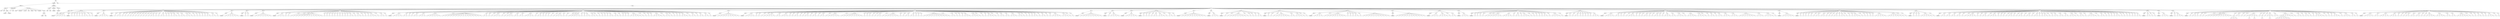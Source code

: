 digraph Tree {
	"t0" [label = "TEI"];
	"t1" [label = "teiHeader"];
	"t2" [label = "fileDesc"];
	"t3" [label = "titleStmt"];
	"t4" [label = "title"];
	"t5" [label = "title"];
	"t6" [label = "author"];
	"t7" [label = "surname"];
	"t8" [label = "forename"];
	"t9" [label = "publicationStmt"];
	"t10" [label = "p"];
	"t11" [label = "idno"];
	"t12" [label = "sourceDesc"];
	"t13" [label = "genre"];
	"t14" [label = "inspiration"];
	"t15" [label = "structure"];
	"t16" [label = "type"];
	"t17" [label = "periode"];
	"t18" [label = "taille"];
	"t19" [label = "permalien"];
	"t20" [label = "sources"];
	"t21" [label = "source"];
	"t22" [label = "author"];
	"t23" [label = "text"];
	"t24" [label = "profileDesc"];
	"t25" [label = "creation"];
	"t26" [label = "date"];
	"t27" [label = "date"];
	"t28" [label = "langUsage"];
	"t29" [label = "language"];
	"t30" [label = "textClass"];
	"t31" [label = "keywords"];
	"t32" [label = "term"];
	"t33" [label = "text"];
	"t34" [label = "body"];
	"t35" [label = "div1"];
	"t36" [label = "head"];
	"t37" [label = "div2"];
	"t38" [label = "head"];
	"t39" [label = "listPerson"];
	"t40" [label = "sp"];
	"t41" [label = "l"];
	"t42" [label = "l"];
	"t43" [label = "l"];
	"t44" [label = "l"];
	"t45" [label = "div2"];
	"t46" [label = "head"];
	"t47" [label = "listPerson"];
	"t48" [label = "sp"];
	"t49" [label = "l"];
	"t50" [label = "sp"];
	"t51" [label = "l"];
	"t52" [label = "sp"];
	"t53" [label = "l"];
	"t54" [label = "sp"];
	"t55" [label = "l"];
	"t56" [label = "sp"];
	"t57" [label = "l"];
	"t58" [label = "sp"];
	"t59" [label = "l"];
	"t60" [label = "l"];
	"t61" [label = "sp"];
	"t62" [label = "l"];
	"t63" [label = "sp"];
	"t64" [label = "l"];
	"t65" [label = "div2"];
	"t66" [label = "head"];
	"t67" [label = "listPerson"];
	"t68" [label = "sp"];
	"t69" [label = "l"];
	"t70" [label = "l"];
	"t71" [label = "l"];
	"t72" [label = "l"];
	"t73" [label = "div2"];
	"t74" [label = "head"];
	"t75" [label = "listPerson"];
	"t76" [label = "sp"];
	"t77" [label = "l"];
	"t78" [label = "sp"];
	"t79" [label = "l"];
	"t80" [label = "l"];
	"t81" [label = "sp"];
	"t82" [label = "l"];
	"t83" [label = "sp"];
	"t84" [label = "l"];
	"t85" [label = "sp"];
	"t86" [label = "l"];
	"t87" [label = "sp"];
	"t88" [label = "l"];
	"t89" [label = "sp"];
	"t90" [label = "l"];
	"t91" [label = "sp"];
	"t92" [label = "l"];
	"t93" [label = "sp"];
	"t94" [label = "l"];
	"t95" [label = "sp"];
	"t96" [label = "l"];
	"t97" [label = "sp"];
	"t98" [label = "l"];
	"t99" [label = "sp"];
	"t100" [label = "l"];
	"t101" [label = "sp"];
	"t102" [label = "l"];
	"t103" [label = "sp"];
	"t104" [label = "l"];
	"t105" [label = "l"];
	"t106" [label = "sp"];
	"t107" [label = "l"];
	"t108" [label = "sp"];
	"t109" [label = "l"];
	"t110" [label = "sp"];
	"t111" [label = "l"];
	"t112" [label = "l"];
	"t113" [label = "sp"];
	"t114" [label = "l"];
	"t115" [label = "sp"];
	"t116" [label = "l"];
	"t117" [label = "sp"];
	"t118" [label = "l"];
	"t119" [label = "sp"];
	"t120" [label = "l"];
	"t121" [label = "l"];
	"t122" [label = "sp"];
	"t123" [label = "l"];
	"t124" [label = "sp"];
	"t125" [label = "l"];
	"t126" [label = "l"];
	"t127" [label = "sp"];
	"t128" [label = "l"];
	"t129" [label = "l"];
	"t130" [label = "sp"];
	"t131" [label = "l"];
	"t132" [label = "sp"];
	"t133" [label = "l"];
	"t134" [label = "sp"];
	"t135" [label = "l"];
	"t136" [label = "sp"];
	"t137" [label = "l"];
	"t138" [label = "sp"];
	"t139" [label = "l"];
	"t140" [label = "sp"];
	"t141" [label = "l"];
	"t142" [label = "sp"];
	"t143" [label = "l"];
	"t144" [label = "l"];
	"t145" [label = "sp"];
	"t146" [label = "l"];
	"t147" [label = "l"];
	"t148" [label = "sp"];
	"t149" [label = "l"];
	"t150" [label = "div2"];
	"t151" [label = "head"];
	"t152" [label = "listPerson"];
	"t153" [label = "sp"];
	"t154" [label = "l"];
	"t155" [label = "l"];
	"t156" [label = "l"];
	"t157" [label = "l"];
	"t158" [label = "l"];
	"t159" [label = "l"];
	"t160" [label = "div2"];
	"t161" [label = "head"];
	"t162" [label = "listPerson"];
	"t163" [label = "sp"];
	"t164" [label = "l"];
	"t165" [label = "sp"];
	"t166" [label = "l"];
	"t167" [label = "div2"];
	"t168" [label = "head"];
	"t169" [label = "listPerson"];
	"t170" [label = "sp"];
	"t171" [label = "l"];
	"t172" [label = "l"];
	"t173" [label = "l"];
	"t174" [label = "l"];
	"t175" [label = "l"];
	"t176" [label = "l"];
	"t177" [label = "l"];
	"t178" [label = "div2"];
	"t179" [label = "head"];
	"t180" [label = "listPerson"];
	"t181" [label = "sp"];
	"t182" [label = "l"];
	"t183" [label = "l"];
	"t184" [label = "l"];
	"t185" [label = "sp"];
	"t186" [label = "l"];
	"t187" [label = "sp"];
	"t188" [label = "l"];
	"t189" [label = "sp"];
	"t190" [label = "l"];
	"t191" [label = "sp"];
	"t192" [label = "l"];
	"t193" [label = "sp"];
	"t194" [label = "l"];
	"t195" [label = "sp"];
	"t196" [label = "l"];
	"t197" [label = "l"];
	"t198" [label = "l"];
	"t199" [label = "l"];
	"t200" [label = "l"];
	"t201" [label = "l"];
	"t202" [label = "l"];
	"t203" [label = "l"];
	"t204" [label = "l"];
	"t205" [label = "l"];
	"t206" [label = "sp"];
	"t207" [label = "l"];
	"t208" [label = "sp"];
	"t209" [label = "l"];
	"t210" [label = "sp"];
	"t211" [label = "l"];
	"t212" [label = "sp"];
	"t213" [label = "l"];
	"t214" [label = "sp"];
	"t215" [label = "l"];
	"t216" [label = "sp"];
	"t217" [label = "l"];
	"t218" [label = "sp"];
	"t219" [label = "l"];
	"t220" [label = "sp"];
	"t221" [label = "l"];
	"t222" [label = "sp"];
	"t223" [label = "l"];
	"t224" [label = "sp"];
	"t225" [label = "l"];
	"t226" [label = "sp"];
	"t227" [label = "l"];
	"t228" [label = "l"];
	"t229" [label = "sp"];
	"t230" [label = "l"];
	"t231" [label = "sp"];
	"t232" [label = "l"];
	"t233" [label = "l"];
	"t234" [label = "sp"];
	"t235" [label = "l"];
	"t236" [label = "sp"];
	"t237" [label = "l"];
	"t238" [label = "sp"];
	"t239" [label = "l"];
	"t240" [label = "sp"];
	"t241" [label = "l"];
	"t242" [label = "l"];
	"t243" [label = "l"];
	"t244" [label = "sp"];
	"t245" [label = "l"];
	"t246" [label = "sp"];
	"t247" [label = "l"];
	"t248" [label = "l"];
	"t249" [label = "sp"];
	"t250" [label = "l"];
	"t251" [label = "div2"];
	"t252" [label = "head"];
	"t253" [label = "listPerson"];
	"t254" [label = "sp"];
	"t255" [label = "l"];
	"t256" [label = "l"];
	"t257" [label = "l"];
	"t258" [label = "l"];
	"t259" [label = "sp"];
	"t260" [label = "l"];
	"t261" [label = "l"];
	"t262" [label = "sp"];
	"t263" [label = "l"];
	"t264" [label = "sp"];
	"t265" [label = "l"];
	"t266" [label = "sp"];
	"t267" [label = "l"];
	"t268" [label = "l"];
	"t269" [label = "sp"];
	"t270" [label = "l"];
	"t271" [label = "l"];
	"t272" [label = "l"];
	"t273" [label = "sp"];
	"t274" [label = "l"];
	"t275" [label = "l"];
	"t276" [label = "l"];
	"t277" [label = "l"];
	"t278" [label = "l"];
	"t279" [label = "l"];
	"t280" [label = "sp"];
	"t281" [label = "l"];
	"t282" [label = "sp"];
	"t283" [label = "l"];
	"t284" [label = "l"];
	"t285" [label = "l"];
	"t286" [label = "l"];
	"t287" [label = "l"];
	"t288" [label = "l"];
	"t289" [label = "l"];
	"t290" [label = "l"];
	"t291" [label = "l"];
	"t292" [label = "l"];
	"t293" [label = "l"];
	"t294" [label = "l"];
	"t295" [label = "l"];
	"t296" [label = "l"];
	"t297" [label = "l"];
	"t298" [label = "sp"];
	"t299" [label = "l"];
	"t300" [label = "l"];
	"t301" [label = "sp"];
	"t302" [label = "l"];
	"t303" [label = "sp"];
	"t304" [label = "l"];
	"t305" [label = "sp"];
	"t306" [label = "l"];
	"t307" [label = "l"];
	"t308" [label = "l"];
	"t309" [label = "sp"];
	"t310" [label = "l"];
	"t311" [label = "sp"];
	"t312" [label = "l"];
	"t313" [label = "sp"];
	"t314" [label = "l"];
	"t315" [label = "l"];
	"t316" [label = "l"];
	"t317" [label = "sp"];
	"t318" [label = "l"];
	"t319" [label = "l"];
	"t320" [label = "sp"];
	"t321" [label = "l"];
	"t322" [label = "l"];
	"t323" [label = "sp"];
	"t324" [label = "l"];
	"t325" [label = "l"];
	"t326" [label = "l"];
	"t327" [label = "l"];
	"t328" [label = "sp"];
	"t329" [label = "l"];
	"t330" [label = "sp"];
	"t331" [label = "l"];
	"t332" [label = "l"];
	"t333" [label = "sp"];
	"t334" [label = "l"];
	"t335" [label = "sp"];
	"t336" [label = "l"];
	"t337" [label = "sp"];
	"t338" [label = "l"];
	"t339" [label = "sp"];
	"t340" [label = "l"];
	"t341" [label = "sp"];
	"t342" [label = "l"];
	"t343" [label = "sp"];
	"t344" [label = "l"];
	"t345" [label = "l"];
	"t346" [label = "l"];
	"t347" [label = "sp"];
	"t348" [label = "l"];
	"t349" [label = "sp"];
	"t350" [label = "l"];
	"t351" [label = "sp"];
	"t352" [label = "sp"];
	"t353" [label = "l"];
	"t354" [label = "sp"];
	"t355" [label = "l"];
	"t356" [label = "l"];
	"t357" [label = "l"];
	"t358" [label = "l"];
	"t359" [label = "sp"];
	"t360" [label = "l"];
	"t361" [label = "sp"];
	"t362" [label = "l"];
	"t363" [label = "sp"];
	"t364" [label = "l"];
	"t365" [label = "l"];
	"t366" [label = "sp"];
	"t367" [label = "l"];
	"t368" [label = "l"];
	"t369" [label = "sp"];
	"t370" [label = "l"];
	"t371" [label = "sp"];
	"t372" [label = "l"];
	"t373" [label = "sp"];
	"t374" [label = "l"];
	"t375" [label = "sp"];
	"t376" [label = "l"];
	"t377" [label = "sp"];
	"t378" [label = "l"];
	"t379" [label = "sp"];
	"t380" [label = "l"];
	"t381" [label = "l"];
	"t382" [label = "sp"];
	"t383" [label = "l"];
	"t384" [label = "l"];
	"t385" [label = "sp"];
	"t386" [label = "l"];
	"t387" [label = "sp"];
	"t388" [label = "l"];
	"t389" [label = "sp"];
	"t390" [label = "l"];
	"t391" [label = "sp"];
	"t392" [label = "l"];
	"t393" [label = "sp"];
	"t394" [label = "l"];
	"t395" [label = "l"];
	"t396" [label = "l"];
	"t397" [label = "l"];
	"t398" [label = "l"];
	"t399" [label = "sp"];
	"t400" [label = "l"];
	"t401" [label = "sp"];
	"t402" [label = "l"];
	"t403" [label = "sp"];
	"t404" [label = "l"];
	"t405" [label = "sp"];
	"t406" [label = "l"];
	"t407" [label = "sp"];
	"t408" [label = "l"];
	"t409" [label = "l"];
	"t410" [label = "l"];
	"t411" [label = "l"];
	"t412" [label = "sp"];
	"t413" [label = "l"];
	"t414" [label = "sp"];
	"t415" [label = "l"];
	"t416" [label = "l"];
	"t417" [label = "sp"];
	"t418" [label = "l"];
	"t419" [label = "sp"];
	"t420" [label = "l"];
	"t421" [label = "sp"];
	"t422" [label = "l"];
	"t423" [label = "sp"];
	"t424" [label = "l"];
	"t425" [label = "sp"];
	"t426" [label = "l"];
	"t427" [label = "l"];
	"t428" [label = "l"];
	"t429" [label = "sp"];
	"t430" [label = "l"];
	"t431" [label = "sp"];
	"t432" [label = "l"];
	"t433" [label = "l"];
	"t434" [label = "sp"];
	"t435" [label = "l"];
	"t436" [label = "sp"];
	"t437" [label = "l"];
	"t438" [label = "l"];
	"t439" [label = "sp"];
	"t440" [label = "l"];
	"t441" [label = "l"];
	"t442" [label = "sp"];
	"t443" [label = "l"];
	"t444" [label = "div2"];
	"t445" [label = "head"];
	"t446" [label = "listPerson"];
	"t447" [label = "sp"];
	"t448" [label = "l"];
	"t449" [label = "l"];
	"t450" [label = "l"];
	"t451" [label = "l"];
	"t452" [label = "l"];
	"t453" [label = "l"];
	"t454" [label = "l"];
	"t455" [label = "l"];
	"t456" [label = "l"];
	"t457" [label = "div2"];
	"t458" [label = "head"];
	"t459" [label = "listPerson"];
	"t460" [label = "sp"];
	"t461" [label = "l"];
	"t462" [label = "l"];
	"t463" [label = "l"];
	"t464" [label = "l"];
	"t465" [label = "sp"];
	"t466" [label = "l"];
	"t467" [label = "sp"];
	"t468" [label = "l"];
	"t469" [label = "sp"];
	"t470" [label = "l"];
	"t471" [label = "sp"];
	"t472" [label = "l"];
	"t473" [label = "sp"];
	"t474" [label = "l"];
	"t475" [label = "l"];
	"t476" [label = "l"];
	"t477" [label = "l"];
	"t478" [label = "sp"];
	"t479" [label = "l"];
	"t480" [label = "l"];
	"t481" [label = "sp"];
	"t482" [label = "l"];
	"t483" [label = "l"];
	"t484" [label = "l"];
	"t485" [label = "sp"];
	"t486" [label = "l"];
	"t487" [label = "sp"];
	"t488" [label = "l"];
	"t489" [label = "sp"];
	"t490" [label = "l"];
	"t491" [label = "l"];
	"t492" [label = "sp"];
	"t493" [label = "l"];
	"t494" [label = "sp"];
	"t495" [label = "l"];
	"t496" [label = "sp"];
	"t497" [label = "l"];
	"t498" [label = "l"];
	"t499" [label = "sp"];
	"t500" [label = "l"];
	"t501" [label = "sp"];
	"t502" [label = "l"];
	"t503" [label = "l"];
	"t504" [label = "sp"];
	"t505" [label = "l"];
	"t506" [label = "sp"];
	"t507" [label = "l"];
	"t508" [label = "l"];
	"t509" [label = "sp"];
	"t510" [label = "l"];
	"t511" [label = "sp"];
	"t512" [label = "l"];
	"t513" [label = "l"];
	"t514" [label = "l"];
	"t515" [label = "l"];
	"t516" [label = "l"];
	"t517" [label = "sp"];
	"t518" [label = "l"];
	"t519" [label = "sp"];
	"t520" [label = "l"];
	"t521" [label = "l"];
	"t522" [label = "l"];
	"t523" [label = "l"];
	"t524" [label = "l"];
	"t525" [label = "l"];
	"t526" [label = "l"];
	"t527" [label = "l"];
	"t528" [label = "sp"];
	"t529" [label = "l"];
	"t530" [label = "sp"];
	"t531" [label = "l"];
	"t532" [label = "sp"];
	"t533" [label = "l"];
	"t534" [label = "sp"];
	"t535" [label = "l"];
	"t536" [label = "sp"];
	"t537" [label = "l"];
	"t538" [label = "sp"];
	"t539" [label = "l"];
	"t540" [label = "l"];
	"t541" [label = "sp"];
	"t542" [label = "l"];
	"t543" [label = "sp"];
	"t544" [label = "l"];
	"t545" [label = "l"];
	"t546" [label = "l"];
	"t547" [label = "l"];
	"t548" [label = "l"];
	"t549" [label = "l"];
	"t550" [label = "sp"];
	"t551" [label = "l"];
	"t552" [label = "sp"];
	"t553" [label = "l"];
	"t554" [label = "sp"];
	"t555" [label = "l"];
	"t556" [label = "l"];
	"t557" [label = "sp"];
	"t558" [label = "l"];
	"t559" [label = "l"];
	"t560" [label = "sp"];
	"t561" [label = "l"];
	"t562" [label = "sp"];
	"t563" [label = "l"];
	"t564" [label = "sp"];
	"t565" [label = "l"];
	"t566" [label = "sp"];
	"t567" [label = "l"];
	"t568" [label = "l"];
	"t569" [label = "l"];
	"t570" [label = "l"];
	"t571" [label = "l"];
	"t572" [label = "l"];
	"t573" [label = "l"];
	"t574" [label = "l"];
	"t575" [label = "l"];
	"t576" [label = "l"];
	"t577" [label = "sp"];
	"t578" [label = "l"];
	"t579" [label = "sp"];
	"t580" [label = "l"];
	"t581" [label = "l"];
	"t582" [label = "sp"];
	"t583" [label = "l"];
	"t584" [label = "sp"];
	"t585" [label = "l"];
	"t586" [label = "sp"];
	"t587" [label = "l"];
	"t588" [label = "sp"];
	"t589" [label = "l"];
	"t590" [label = "l"];
	"t591" [label = "l"];
	"t592" [label = "sp"];
	"t593" [label = "l"];
	"t594" [label = "l"];
	"t595" [label = "l"];
	"t596" [label = "sp"];
	"t597" [label = "l"];
	"t598" [label = "sp"];
	"t599" [label = "l"];
	"t600" [label = "sp"];
	"t601" [label = "l"];
	"t602" [label = "sp"];
	"t603" [label = "l"];
	"t604" [label = "l"];
	"t605" [label = "l"];
	"t606" [label = "sp"];
	"t607" [label = "l"];
	"t608" [label = "sp"];
	"t609" [label = "l"];
	"t610" [label = "sp"];
	"t611" [label = "l"];
	"t612" [label = "l"];
	"t613" [label = "sp"];
	"t614" [label = "l"];
	"t615" [label = "l"];
	"t616" [label = "sp"];
	"t617" [label = "l"];
	"t618" [label = "l"];
	"t619" [label = "l"];
	"t620" [label = "sp"];
	"t621" [label = "l"];
	"t622" [label = "l"];
	"t623" [label = "sp"];
	"t624" [label = "l"];
	"t625" [label = "sp"];
	"t626" [label = "l"];
	"t627" [label = "sp"];
	"t628" [label = "l"];
	"t629" [label = "sp"];
	"t630" [label = "l"];
	"t631" [label = "sp"];
	"t632" [label = "l"];
	"t633" [label = "l"];
	"t634" [label = "sp"];
	"t635" [label = "l"];
	"t636" [label = "sp"];
	"t637" [label = "l"];
	"t638" [label = "l"];
	"t639" [label = "sp"];
	"t640" [label = "l"];
	"t641" [label = "sp"];
	"t642" [label = "l"];
	"t643" [label = "sp"];
	"t644" [label = "l"];
	"t645" [label = "l"];
	"t646" [label = "l"];
	"t647" [label = "l"];
	"t648" [label = "sp"];
	"t649" [label = "l"];
	"t650" [label = "l"];
	"t651" [label = "l"];
	"t652" [label = "sp"];
	"t653" [label = "l"];
	"t654" [label = "sp"];
	"t655" [label = "l"];
	"t656" [label = "div2"];
	"t657" [label = "head"];
	"t658" [label = "listPerson"];
	"t659" [label = "sp"];
	"t660" [label = "l"];
	"t661" [label = "l"];
	"t662" [label = "l"];
	"t663" [label = "l"];
	"t664" [label = "l"];
	"t665" [label = "l"];
	"t666" [label = "l"];
	"t667" [label = "l"];
	"t668" [label = "l"];
	"t669" [label = "div2"];
	"t670" [label = "head"];
	"t671" [label = "listPerson"];
	"t672" [label = "sp"];
	"t673" [label = "l"];
	"t674" [label = "sp"];
	"t675" [label = "l"];
	"t676" [label = "l"];
	"t677" [label = "l"];
	"t678" [label = "l"];
	"t679" [label = "div2"];
	"t680" [label = "head"];
	"t681" [label = "listPerson"];
	"t682" [label = "sp"];
	"t683" [label = "l"];
	"t684" [label = "l"];
	"t685" [label = "l"];
	"t686" [label = "l"];
	"t687" [label = "l"];
	"t688" [label = "div2"];
	"t689" [label = "head"];
	"t690" [label = "listPerson"];
	"t691" [label = "sp"];
	"t692" [label = "l"];
	"t693" [label = "sp"];
	"t694" [label = "l"];
	"t695" [label = "sp"];
	"t696" [label = "l"];
	"t697" [label = "sp"];
	"t698" [label = "l"];
	"t699" [label = "sp"];
	"t700" [label = "l"];
	"t701" [label = "l"];
	"t702" [label = "sp"];
	"t703" [label = "l"];
	"t704" [label = "l"];
	"t705" [label = "l"];
	"t706" [label = "sp"];
	"t707" [label = "l"];
	"t708" [label = "sp"];
	"t709" [label = "l"];
	"t710" [label = "l"];
	"t711" [label = "sp"];
	"t712" [label = "l"];
	"t713" [label = "div2"];
	"t714" [label = "head"];
	"t715" [label = "listPerson"];
	"t716" [label = "sp"];
	"t717" [label = "l"];
	"t718" [label = "l"];
	"t719" [label = "l"];
	"t720" [label = "l"];
	"t721" [label = "l"];
	"t722" [label = "l"];
	"t723" [label = "l"];
	"t724" [label = "l"];
	"t725" [label = "l"];
	"t726" [label = "l"];
	"t727" [label = "div2"];
	"t728" [label = "head"];
	"t729" [label = "listPerson"];
	"t730" [label = "sp"];
	"t731" [label = "l"];
	"t732" [label = "l"];
	"t733" [label = "l"];
	"t734" [label = "div2"];
	"t735" [label = "head"];
	"t736" [label = "listPerson"];
	"t737" [label = "sp"];
	"t738" [label = "l"];
	"t739" [label = "sp"];
	"t740" [label = "l"];
	"t741" [label = "sp"];
	"t742" [label = "l"];
	"t743" [label = "l"];
	"t744" [label = "l"];
	"t745" [label = "l"];
	"t746" [label = "l"];
	"t747" [label = "l"];
	"t748" [label = "l"];
	"t749" [label = "sp"];
	"t750" [label = "l"];
	"t751" [label = "sp"];
	"t752" [label = "l"];
	"t753" [label = "sp"];
	"t754" [label = "l"];
	"t755" [label = "sp"];
	"t756" [label = "l"];
	"t757" [label = "sp"];
	"t758" [label = "l"];
	"t759" [label = "l"];
	"t760" [label = "div2"];
	"t761" [label = "head"];
	"t762" [label = "listPerson"];
	"t763" [label = "sp"];
	"t764" [label = "l"];
	"t765" [label = "sp"];
	"t766" [label = "l"];
	"t767" [label = "sp"];
	"t768" [label = "l"];
	"t769" [label = "sp"];
	"t770" [label = "l"];
	"t771" [label = "l"];
	"t772" [label = "l"];
	"t773" [label = "l"];
	"t774" [label = "l"];
	"t775" [label = "l"];
	"t776" [label = "sp"];
	"t777" [label = "l"];
	"t778" [label = "l"];
	"t779" [label = "sp"];
	"t780" [label = "l"];
	"t781" [label = "l"];
	"t782" [label = "l"];
	"t783" [label = "sp"];
	"t784" [label = "l"];
	"t785" [label = "sp"];
	"t786" [label = "l"];
	"t787" [label = "div2"];
	"t788" [label = "head"];
	"t789" [label = "listPerson"];
	"t790" [label = "sp"];
	"t791" [label = "l"];
	"t792" [label = "l"];
	"t793" [label = "l"];
	"t794" [label = "l"];
	"t795" [label = "sp"];
	"t796" [label = "l"];
	"t797" [label = "sp"];
	"t798" [label = "l"];
	"t799" [label = "l"];
	"t800" [label = "l"];
	"t801" [label = "l"];
	"t802" [label = "l"];
	"t803" [label = "l"];
	"t804" [label = "l"];
	"t805" [label = "l"];
	"t806" [label = "sp"];
	"t807" [label = "l"];
	"t808" [label = "sp"];
	"t809" [label = "l"];
	"t810" [label = "sp"];
	"t811" [label = "l"];
	"t812" [label = "sp"];
	"t813" [label = "l"];
	"t814" [label = "l"];
	"t815" [label = "sp"];
	"t816" [label = "l"];
	"t817" [label = "sp"];
	"t818" [label = "l"];
	"t819" [label = "l"];
	"t820" [label = "l"];
	"t821" [label = "l"];
	"t822" [label = "l"];
	"t823" [label = "l"];
	"t824" [label = "l"];
	"t825" [label = "l"];
	"t826" [label = "l"];
	"t827" [label = "l"];
	"t828" [label = "l"];
	"t829" [label = "div2"];
	"t830" [label = "head"];
	"t831" [label = "listPerson"];
	"t832" [label = "sp"];
	"t833" [label = "l"];
	"t834" [label = "l"];
	"t835" [label = "l"];
	"t836" [label = "l"];
	"t837" [label = "l"];
	"t838" [label = "l"];
	"t839" [label = "l"];
	"t840" [label = "l"];
	"t841" [label = "l"];
	"t842" [label = "l"];
	"t843" [label = "l"];
	"t844" [label = "l"];
	"t845" [label = "div2"];
	"t846" [label = "head"];
	"t847" [label = "listPerson"];
	"t848" [label = "sp"];
	"t849" [label = "l"];
	"t850" [label = "l"];
	"t851" [label = "l"];
	"t852" [label = "sp"];
	"t853" [label = "l"];
	"t854" [label = "l"];
	"t855" [label = "l"];
	"t856" [label = "l"];
	"t857" [label = "sp"];
	"t858" [label = "l"];
	"t859" [label = "sp"];
	"t860" [label = "l"];
	"t861" [label = "l"];
	"t862" [label = "div2"];
	"t863" [label = "head"];
	"t864" [label = "listPerson"];
	"t865" [label = "sp"];
	"t866" [label = "l"];
	"t867" [label = "l"];
	"t868" [label = "l"];
	"t869" [label = "div2"];
	"t870" [label = "head"];
	"t871" [label = "listPerson"];
	"t872" [label = "sp"];
	"t873" [label = "l"];
	"t874" [label = "sp"];
	"t875" [label = "l"];
	"t876" [label = "sp"];
	"t877" [label = "l"];
	"t878" [label = "sp"];
	"t879" [label = "l"];
	"t880" [label = "sp"];
	"t881" [label = "l"];
	"t882" [label = "sp"];
	"t883" [label = "l"];
	"t884" [label = "sp"];
	"t885" [label = "l"];
	"t886" [label = "l"];
	"t887" [label = "l"];
	"t888" [label = "l"];
	"t889" [label = "l"];
	"t890" [label = "sp"];
	"t891" [label = "l"];
	"t892" [label = "l"];
	"t893" [label = "l"];
	"t894" [label = "l"];
	"t895" [label = "sp"];
	"t896" [label = "l"];
	"t897" [label = "sp"];
	"t898" [label = "l"];
	"t899" [label = "l"];
	"t900" [label = "sp"];
	"t901" [label = "l"];
	"t902" [label = "sp"];
	"t903" [label = "l"];
	"t904" [label = "l"];
	"t905" [label = "l"];
	"t906" [label = "sp"];
	"t907" [label = "l"];
	"t908" [label = "sp"];
	"t909" [label = "l"];
	"t910" [label = "sp"];
	"t911" [label = "l"];
	"t912" [label = "sp"];
	"t913" [label = "l"];
	"t914" [label = "sp"];
	"t915" [label = "l"];
	"t916" [label = "sp"];
	"t917" [label = "l"];
	"t918" [label = "l"];
	"t919" [label = "sp"];
	"t920" [label = "l"];
	"t921" [label = "sp"];
	"t922" [label = "l"];
	"t923" [label = "l"];
	"t924" [label = "l"];
	"t925" [label = "l"];
	"t926" [label = "sp"];
	"t927" [label = "l"];
	"t928" [label = "div2"];
	"t929" [label = "head"];
	"t930" [label = "listPerson"];
	"t931" [label = "sp"];
	"t932" [label = "l"];
	"t933" [label = "sp"];
	"t934" [label = "l"];
	"t935" [label = "sp"];
	"t936" [label = "l"];
	"t937" [label = "l"];
	"t938" [label = "sp"];
	"t939" [label = "l"];
	"t940" [label = "sp"];
	"t941" [label = "l"];
	"t942" [label = "sp"];
	"t943" [label = "l"];
	"t944" [label = "sp"];
	"t945" [label = "l"];
	"t946" [label = "sp"];
	"t947" [label = "l"];
	"t948" [label = "sp"];
	"t949" [label = "l"];
	"t950" [label = "l"];
	"t951" [label = "l"];
	"t952" [label = "div2"];
	"t953" [label = "head"];
	"t954" [label = "listPerson"];
	"t955" [label = "sp"];
	"t956" [label = "l"];
	"t957" [label = "l"];
	"t958" [label = "l"];
	"t959" [label = "l"];
	"t960" [label = "sp"];
	"t961" [label = "l"];
	"t962" [label = "l"];
	"t963" [label = "sp"];
	"t964" [label = "l"];
	"t965" [label = "sp"];
	"t966" [label = "l"];
	"t967" [label = "sp"];
	"t968" [label = "l"];
	"t969" [label = "sp"];
	"t970" [label = "l"];
	"t971" [label = "l"];
	"t972" [label = "l"];
	"t973" [label = "sp"];
	"t974" [label = "l"];
	"t975" [label = "sp"];
	"t976" [label = "l"];
	"t977" [label = "sp"];
	"t978" [label = "l"];
	"t979" [label = "sp"];
	"t980" [label = "l"];
	"t981" [label = "l"];
	"t982" [label = "sp"];
	"t983" [label = "l"];
	"t984" [label = "sp"];
	"t985" [label = "l"];
	"t986" [label = "sp"];
	"t987" [label = "l"];
	"t988" [label = "l"];
	"t989" [label = "sp"];
	"t990" [label = "l"];
	"t991" [label = "sp"];
	"t992" [label = "l"];
	"t993" [label = "sp"];
	"t994" [label = "l"];
	"t995" [label = "l"];
	"t996" [label = "l"];
	"t997" [label = "sp"];
	"t998" [label = "l"];
	"t999" [label = "l"];
	"t1000" [label = "sp"];
	"t1001" [label = "l"];
	"t1002" [label = "l"];
	"t1003" [label = "l"];
	"t1004" [label = "sp"];
	"t1005" [label = "l"];
	"t1006" [label = "sp"];
	"t1007" [label = "l"];
	"t1008" [label = "l"];
	"t1009" [label = "l"];
	"t1010" [label = "l"];
	"t1011" [label = "sp"];
	"t1012" [label = "l"];
	"t1013" [label = "l"];
	"t1014" [label = "l"];
	"t1015" [label = "sp"];
	"t1016" [label = "l"];
	"t1017" [label = "sp"];
	"t1018" [label = "l"];
	"t1019" [label = "sp"];
	"t1020" [label = "l"];
	"t1021" [label = "l"];
	"t1022" [label = "sp"];
	"t1023" [label = "l"];
	"t1024" [label = "sp"];
	"t1025" [label = "l"];
	"t1026" [label = "l"];
	"t1027" [label = "sp"];
	"t1028" [label = "l"];
	"t1029" [label = "l"];
	"t1030" [label = "l"];
	"t1031" [label = "sp"];
	"t1032" [label = "l"];
	"t1033" [label = "l"];
	"t1034" [label = "l"];
	"t1035" [label = "sp"];
	"t1036" [label = "l"];
	"t1037" [label = "l"];
	"t1038" [label = "l"];
	"t1039" [label = "l"];
	"t1040" [label = "l"];
	"t1041" [label = "l"];
	"t1042" [label = "l"];
	"t1043" [label = "sp"];
	"t1044" [label = "l"];
	"t1045" [label = "l"];
	"t1046" [label = "l"];
	"t1047" [label = "sp"];
	"t1048" [label = "l"];
	"t1049" [label = "l"];
	"t1050" [label = "l"];
	"t1051" [label = "l"];
	"t1052" [label = "sp"];
	"t1053" [label = "l"];
	"t1054" [label = "div2"];
	"t1055" [label = "head"];
	"t1056" [label = "listPerson"];
	"t1057" [label = "sp"];
	"t1058" [label = "l"];
	"t1059" [label = "l"];
	"t1060" [label = "l"];
	"t1061" [label = "l"];
	"t1062" [label = "l"];
	"t1063" [label = "div2"];
	"t1064" [label = "head"];
	"t1065" [label = "listPerson"];
	"t1066" [label = "sp"];
	"t1067" [label = "l"];
	"t1068" [label = "sp"];
	"t1069" [label = "l"];
	"t1070" [label = "sp"];
	"t1071" [label = "l"];
	"t1072" [label = "sp"];
	"t1073" [label = "l"];
	"t1074" [label = "sp"];
	"t1075" [label = "l"];
	"t1076" [label = "sp"];
	"t1077" [label = "l"];
	"t1078" [label = "sp"];
	"t1079" [label = "l"];
	"t1080" [label = "l"];
	"t1081" [label = "sp"];
	"t1082" [label = "l"];
	"t1083" [label = "l"];
	"t1084" [label = "sp"];
	"t1085" [label = "l"];
	"t1086" [label = "sp"];
	"t1087" [label = "l"];
	"t1088" [label = "sp"];
	"t1089" [label = "l"];
	"t1090" [label = "sp"];
	"t1091" [label = "l"];
	"t1092" [label = "l"];
	"t1093" [label = "sp"];
	"t1094" [label = "l"];
	"t1095" [label = "sp"];
	"t1096" [label = "l"];
	"t1097" [label = "l"];
	"t1098" [label = "sp"];
	"t1099" [label = "l"];
	"t1100" [label = "sp"];
	"t1101" [label = "l"];
	"t1102" [label = "sp"];
	"t1103" [label = "l"];
	"t1104" [label = "sp"];
	"t1105" [label = "l"];
	"t1106" [label = "l"];
	"t1107" [label = "l"];
	"t1108" [label = "sp"];
	"t1109" [label = "l"];
	"t1110" [label = "sp"];
	"t1111" [label = "l"];
	"t1112" [label = "sp"];
	"t1113" [label = "l"];
	"t1114" [label = "sp"];
	"t1115" [label = "l"];
	"t1116" [label = "sp"];
	"t1117" [label = "l"];
	"t1118" [label = "sp"];
	"t1119" [label = "l"];
	"t1120" [label = "l"];
	"t1121" [label = "l"];
	"t1122" [label = "l"];
	"t1123" [label = "l"];
	"t1124" [label = "sp"];
	"t1125" [label = "l"];
	"t1126" [label = "l"];
	"t1127" [label = "l"];
	"t1128" [label = "l"];
	"t1129" [label = "l"];
	"t1130" [label = "l"];
	"t1131" [label = "sp"];
	"t1132" [label = "l"];
	"t1133" [label = "sp"];
	"t1134" [label = "l"];
	"t1135" [label = "div2"];
	"t1136" [label = "head"];
	"t1137" [label = "listPerson"];
	"t1138" [label = "sp"];
	"t1139" [label = "l"];
	"t1140" [label = "sp"];
	"t1141" [label = "l"];
	"t1142" [label = "sp"];
	"t1143" [label = "l"];
	"t1144" [label = "sp"];
	"t1145" [label = "l"];
	"t1146" [label = "l"];
	"t1147" [label = "l"];
	"t1148" [label = "l"];
	"t1149" [label = "l"];
	"t1150" [label = "sp"];
	"t1151" [label = "l"];
	"t1152" [label = "div2"];
	"t1153" [label = "head"];
	"t1154" [label = "listPerson"];
	"t1155" [label = "sp"];
	"t1156" [label = "l"];
	"t1157" [label = "l"];
	"t1158" [label = "sp"];
	"t1159" [label = "l"];
	"t1160" [label = "l"];
	"t1161" [label = "sp"];
	"t1162" [label = "l"];
	"t1163" [label = "l"];
	"t1164" [label = "sp"];
	"t1165" [label = "l"];
	"t1166" [label = "l"];
	"t1167" [label = "sp"];
	"t1168" [label = "l"];
	"t1169" [label = "sp"];
	"t1170" [label = "l"];
	"t1171" [label = "sp"];
	"t1172" [label = "l"];
	"t1173" [label = "l"];
	"t1174" [label = "l"];
	"t1175" [label = "l"];
	"t1176" [label = "sp"];
	"t1177" [label = "l"];
	"t1178" [label = "sp"];
	"t1179" [label = "l"];
	"t1180" [label = "sp"];
	"t1181" [label = "l"];
	"t1182" [label = "l"];
	"t1183" [label = "sp"];
	"t1184" [label = "l"];
	"t1185" [label = "sp"];
	"t1186" [label = "l"];
	"t1187" [label = "l"];
	"t1188" [label = "l"];
	"t1189" [label = "sp"];
	"t1190" [label = "l"];
	"t1191" [label = "sp"];
	"t1192" [label = "l"];
	"t1193" [label = "sp"];
	"t1194" [label = "l"];
	"t1195" [label = "sp"];
	"t1196" [label = "l"];
	"t1197" [label = "sp"];
	"t1198" [label = "l"];
	"t1199" [label = "l"];
	"t1200" [label = "sp"];
	"t1201" [label = "l"];
	"t1202" [label = "sp"];
	"t1203" [label = "l"];
	"t1204" [label = "sp"];
	"t1205" [label = "l"];
	"t1206" [label = "l"];
	"t1207" [label = "sp"];
	"t1208" [label = "l"];
	"t1209" [label = "sp"];
	"t1210" [label = "l"];
	"t1211" [label = "l"];
	"t1212" [label = "sp"];
	"t1213" [label = "l"];
	"t1214" [label = "sp"];
	"t1215" [label = "l"];
	"t1216" [label = "l"];
	"t1217" [label = "sp"];
	"t1218" [label = "l"];
	"t1219" [label = "sp"];
	"t1220" [label = "l"];
	"t1221" [label = "sp"];
	"t1222" [label = "l"];
	"t1223" [label = "l"];
	"t1224" [label = "sp"];
	"t1225" [label = "l"];
	"t1226" [label = "sp"];
	"t1227" [label = "l"];
	"t1228" [label = "sp"];
	"t1229" [label = "l"];
	"t1230" [label = "l"];
	"t1231" [label = "sp"];
	"t1232" [label = "l"];
	"t1233" [label = "l"];
	"t1234" [label = "sp"];
	"t1235" [label = "l"];
	"t1236" [label = "l"];
	"t1237" [label = "sp"];
	"t1238" [label = "l"];
	"t1239" [label = "l"];
	"t1240" [label = "l"];
	"t1241" [label = "sp"];
	"t1242" [label = "l"];
	"t1243" [label = "sp"];
	"t1244" [label = "l"];
	"t1245" [label = "l"];
	"t1246" [label = "sp"];
	"t1247" [label = "l"];
	"t1248" [label = "sp"];
	"t1249" [label = "l"];
	"t1250" [label = "l"];
	"t1251" [label = "l"];
	"t1252" [label = "l"];
	"t1253" [label = "sp"];
	"t1254" [label = "l"];
	"t1255" [label = "sp"];
	"t1256" [label = "l"];
	"t1257" [label = "l"];
	"t1258" [label = "sp"];
	"t1259" [label = "l"];
	"t1260" [label = "sp"];
	"t1261" [label = "l"];
	"t1262" [label = "sp"];
	"t1263" [label = "l"];
	"t1264" [label = "sp"];
	"t1265" [label = "l"];
	"t1266" [label = "sp"];
	"t1267" [label = "l"];
	"t1268" [label = "l"];
	"t1269" [label = "sp"];
	"t1270" [label = "l"];
	"t1271" [label = "sp"];
	"t1272" [label = "l"];
	"t1273" [label = "sp"];
	"t1274" [label = "l"];
	"t1275" [label = "sp"];
	"t1276" [label = "l"];
	"t1277" [label = "sp"];
	"t1278" [label = "l"];
	"t1279" [label = "sp"];
	"t1280" [label = "l"];
	"t1281" [label = "sp"];
	"t1282" [label = "l"];
	"t1283" [label = "l"];
	"t1284" [label = "div2"];
	"t1285" [label = "head"];
	"t1286" [label = "listPerson"];
	"t1287" [label = "sp"];
	"t1288" [label = "l"];
	"t1289" [label = "l"];
	"t1290" [label = "sp"];
	"t1291" [label = "l"];
	"t1292" [label = "sp"];
	"t1293" [label = "l"];
	"t1294" [label = "div2"];
	"t1295" [label = "head"];
	"t1296" [label = "listPerson"];
	"t1297" [label = "sp"];
	"t1298" [label = "l"];
	"t1299" [label = "l"];
	"t1300" [label = "l"];
	"t1301" [label = "div2"];
	"t1302" [label = "head"];
	"t1303" [label = "listPerson"];
	"t1304" [label = "sp"];
	"t1305" [label = "l"];
	"t1306" [label = "sp"];
	"t1307" [label = "l"];
	"t1308" [label = "l"];
	"t1309" [label = "l"];
	"t1310" [label = "div2"];
	"t1311" [label = "head"];
	"t1312" [label = "listPerson"];
	"t1313" [label = "sp"];
	"t1314" [label = "l"];
	"t1315" [label = "sp"];
	"t1316" [label = "l"];
	"t1317" [label = "l"];
	"t1318" [label = "sp"];
	"t1319" [label = "l"];
	"t1320" [label = "sp"];
	"t1321" [label = "l"];
	"t1322" [label = "sp"];
	"t1323" [label = "l"];
	"t1324" [label = "sp"];
	"t1325" [label = "l"];
	"t1326" [label = "sp"];
	"t1327" [label = "l"];
	"t1328" [label = "sp"];
	"t1329" [label = "l"];
	"t1330" [label = "l"];
	"t1331" [label = "l"];
	"t1332" [label = "l"];
	"t1333" [label = "l"];
	"t1334" [label = "l"];
	"t1335" [label = "l"];
	"t1336" [label = "l"];
	"t1337" [label = "l"];
	"t1338" [label = "sp"];
	"t1339" [label = "p"];
	"t1340" [label = "s"];
	"t1341" [label = "s"];
	"t1342" [label = "s"];
	"t1343" [label = "sp"];
	"t1344" [label = "l"];
	"t1345" [label = "l"];
	"t1346" [label = "sp"];
	"t1347" [label = "l"];
	"t1348" [label = "sp"];
	"t1349" [label = "l"];
	"t1350" [label = "sp"];
	"t1351" [label = "l"];
	"t1352" [label = "p"];
	"t1353" [label = "s"];
	"t1354" [label = "l"];
	"t1355" [label = "p"];
	"t1356" [label = "s"];
	"t1357" [label = "l"];
	"t1358" [label = "sp"];
	"t1359" [label = "l"];
	"t1360" [label = "sp"];
	"t1361" [label = "p"];
	"t1362" [label = "s"];
	"t1363" [label = "sp"];
	"t1364" [label = "l"];
	"t1365" [label = "sp"];
	"t1366" [label = "l"];
	"t1367" [label = "p"];
	"t1368" [label = "s"];
	"t1369" [label = "l"];
	"t1370" [label = "sp"];
	"t1371" [label = "l"];
	"t1372" [label = "l"];
	"t1373" [label = "sp"];
	"t1374" [label = "l"];
	"t1375" [label = "p"];
	"t1376" [label = "s"];
	"t1377" [label = "s"];
	"t1378" [label = "s"];
	"t1379" [label = "s"];
	"t1380" [label = "s"];
	"t1381" [label = "s"];
	"t1382" [label = "l"];
	"t1383" [label = "l"];
	"t1384" [label = "l"];
	"t1385" [label = "l"];
	"t1386" [label = "sp"];
	"t1387" [label = "l"];
	"t1388" [label = "sp"];
	"t1389" [label = "l"];
	"t1390" [label = "l"];
	"t1391" [label = "sp"];
	"t1392" [label = "l"];
	"t1393" [label = "sp"];
	"t1394" [label = "l"];
	"t1395" [label = "l"];
	"t1396" [label = "sp"];
	"t1397" [label = "l"];
	"t1398" [label = "sp"];
	"t1399" [label = "l"];
	"t1400" [label = "sp"];
	"t1401" [label = "l"];
	"t1402" [label = "l"];
	"t1403" [label = "l"];
	"t1404" [label = "sp"];
	"t1405" [label = "l"];
	"t1406" [label = "sp"];
	"t1407" [label = "l"];
	"t1408" [label = "sp"];
	"t1409" [label = "l"];
	"t1410" [label = "sp"];
	"t1411" [label = "l"];
	"t1412" [label = "sp"];
	"t1413" [label = "l"];
	"t1414" [label = "l"];
	"t1415" [label = "l"];
	"t1416" [label = "sp"];
	"t1417" [label = "l"];
	"t1418" [label = "sp"];
	"t1419" [label = "l"];
	"t1420" [label = "l"];
	"t1421" [label = "l"];
	"t1422" [label = "sp"];
	"t1423" [label = "l"];
	"t1424" [label = "l"];
	"t1425" [label = "sp"];
	"t1426" [label = "l"];
	"t1427" [label = "div2"];
	"t1428" [label = "head"];
	"t1429" [label = "listPerson"];
	"t1430" [label = "sp"];
	"t1431" [label = "l"];
	"t1432" [label = "l"];
	"t1433" [label = "l"];
	"t1434" [label = "l"];
	"t1435" [label = "sp"];
	"t1436" [label = "l"];
	"t1437" [label = "l"];
	"t1438" [label = "sp"];
	"t1439" [label = "l"];
	"t1440" [label = "l"];
	"t1441" [label = "l"];
	"t1442" [label = "l"];
	"t1443" [label = "sp"];
	"t1444" [label = "l"];
	"t1445" [label = "l"];
	"t1446" [label = "l"];
	"t1447" [label = "sp"];
	"t1448" [label = "l"];
	"t1449" [label = "sp"];
	"t1450" [label = "l"];
	"t1451" [label = "sp"];
	"t1452" [label = "l"];
	"t1453" [label = "sp"];
	"t1454" [label = "l"];
	"t1455" [label = "l"];
	"t1456" [label = "sp"];
	"t1457" [label = "l"];
	"t1458" [label = "l"];
	"t1459" [label = "sp"];
	"t1460" [label = "l"];
	"t1461" [label = "l"];
	"t1462" [label = "sp"];
	"t1463" [label = "l"];
	"t1464" [label = "sp"];
	"t1465" [label = "l"];
	"t1466" [label = "sp"];
	"t1467" [label = "l"];
	"t1468" [label = "l"];
	"t1469" [label = "l"];
	"t1470" [label = "l"];
	"t1471" [label = "sp"];
	"t1472" [label = "l"];
	"t1473" [label = "l"];
	"t1474" [label = "l"];
	"t1475" [label = "l"];
	"t1476" [label = "sp"];
	"t1477" [label = "l"];
	"t1478" [label = "l"];
	"t1479" [label = "sp"];
	"t1480" [label = "l"];
	"t1481" [label = "l"];
	"t1482" [label = "sp"];
	"t1483" [label = "l"];
	"t1484" [label = "l"];
	"t1485" [label = "l"];
	"t1486" [label = "l"];
	"t1487" [label = "l"];
	"t1488" [label = "sp"];
	"t1489" [label = "l"];
	"t1490" [label = "sp"];
	"t1491" [label = "l"];
	"t1492" [label = "sp"];
	"t1493" [label = "l"];
	"t1494" [label = "sp"];
	"t1495" [label = "l"];
	"t1496" [label = "l"];
	"t1497" [label = "sp"];
	"t1498" [label = "l"];
	"t1499" [label = "sp"];
	"t1500" [label = "l"];
	"t1501" [label = "sp"];
	"t1502" [label = "l"];
	"t1503" [label = "l"];
	"t1504" [label = "l"];
	"t1505" [label = "sp"];
	"t1506" [label = "l"];
	"t1507" [label = "sp"];
	"t1508" [label = "l"];
	"t0" -> "t1";
	"t1" -> "t2";
	"t2" -> "t3";
	"t3" -> "t4";
	"t3" -> "t5";
	"t3" -> "t6";
	"t6" -> "t7";
	"t6" -> "t8";
	"t2" -> "t9";
	"t9" -> "t10";
	"t9" -> "t11";
	"t2" -> "t12";
	"t12" -> "t13";
	"t12" -> "t14";
	"t12" -> "t15";
	"t12" -> "t16";
	"t12" -> "t17";
	"t12" -> "t18";
	"t12" -> "t19";
	"t12" -> "t20";
	"t20" -> "t21";
	"t21" -> "t22";
	"t21" -> "t23";
	"t1" -> "t24";
	"t24" -> "t25";
	"t25" -> "t26";
	"t25" -> "t27";
	"t24" -> "t28";
	"t28" -> "t29";
	"t24" -> "t30";
	"t30" -> "t31";
	"t31" -> "t32";
	"t0" -> "t33";
	"t33" -> "t34";
	"t34" -> "t35";
	"t35" -> "t36";
	"t35" -> "t37";
	"t37" -> "t38";
	"t38" -> "t39";
	"t37" -> "t40";
	"t40" -> "t41";
	"t40" -> "t42";
	"t40" -> "t43";
	"t40" -> "t44";
	"t35" -> "t45";
	"t45" -> "t46";
	"t46" -> "t47";
	"t45" -> "t48";
	"t48" -> "t49";
	"t45" -> "t50";
	"t50" -> "t51";
	"t45" -> "t52";
	"t52" -> "t53";
	"t45" -> "t54";
	"t54" -> "t55";
	"t45" -> "t56";
	"t56" -> "t57";
	"t45" -> "t58";
	"t58" -> "t59";
	"t58" -> "t60";
	"t45" -> "t61";
	"t61" -> "t62";
	"t45" -> "t63";
	"t63" -> "t64";
	"t35" -> "t65";
	"t65" -> "t66";
	"t66" -> "t67";
	"t65" -> "t68";
	"t68" -> "t69";
	"t68" -> "t70";
	"t68" -> "t71";
	"t68" -> "t72";
	"t35" -> "t73";
	"t73" -> "t74";
	"t74" -> "t75";
	"t73" -> "t76";
	"t76" -> "t77";
	"t73" -> "t78";
	"t78" -> "t79";
	"t78" -> "t80";
	"t73" -> "t81";
	"t81" -> "t82";
	"t73" -> "t83";
	"t83" -> "t84";
	"t73" -> "t85";
	"t85" -> "t86";
	"t73" -> "t87";
	"t87" -> "t88";
	"t73" -> "t89";
	"t89" -> "t90";
	"t73" -> "t91";
	"t91" -> "t92";
	"t73" -> "t93";
	"t93" -> "t94";
	"t73" -> "t95";
	"t95" -> "t96";
	"t73" -> "t97";
	"t97" -> "t98";
	"t73" -> "t99";
	"t99" -> "t100";
	"t73" -> "t101";
	"t101" -> "t102";
	"t73" -> "t103";
	"t103" -> "t104";
	"t103" -> "t105";
	"t73" -> "t106";
	"t106" -> "t107";
	"t73" -> "t108";
	"t108" -> "t109";
	"t73" -> "t110";
	"t110" -> "t111";
	"t110" -> "t112";
	"t73" -> "t113";
	"t113" -> "t114";
	"t73" -> "t115";
	"t115" -> "t116";
	"t73" -> "t117";
	"t117" -> "t118";
	"t73" -> "t119";
	"t119" -> "t120";
	"t119" -> "t121";
	"t73" -> "t122";
	"t122" -> "t123";
	"t73" -> "t124";
	"t124" -> "t125";
	"t124" -> "t126";
	"t73" -> "t127";
	"t127" -> "t128";
	"t127" -> "t129";
	"t73" -> "t130";
	"t130" -> "t131";
	"t73" -> "t132";
	"t132" -> "t133";
	"t73" -> "t134";
	"t134" -> "t135";
	"t73" -> "t136";
	"t136" -> "t137";
	"t73" -> "t138";
	"t138" -> "t139";
	"t73" -> "t140";
	"t140" -> "t141";
	"t73" -> "t142";
	"t142" -> "t143";
	"t142" -> "t144";
	"t73" -> "t145";
	"t145" -> "t146";
	"t145" -> "t147";
	"t73" -> "t148";
	"t148" -> "t149";
	"t35" -> "t150";
	"t150" -> "t151";
	"t151" -> "t152";
	"t150" -> "t153";
	"t153" -> "t154";
	"t153" -> "t155";
	"t153" -> "t156";
	"t153" -> "t157";
	"t153" -> "t158";
	"t153" -> "t159";
	"t35" -> "t160";
	"t160" -> "t161";
	"t161" -> "t162";
	"t160" -> "t163";
	"t163" -> "t164";
	"t160" -> "t165";
	"t165" -> "t166";
	"t35" -> "t167";
	"t167" -> "t168";
	"t168" -> "t169";
	"t167" -> "t170";
	"t170" -> "t171";
	"t170" -> "t172";
	"t170" -> "t173";
	"t170" -> "t174";
	"t170" -> "t175";
	"t170" -> "t176";
	"t170" -> "t177";
	"t35" -> "t178";
	"t178" -> "t179";
	"t179" -> "t180";
	"t178" -> "t181";
	"t181" -> "t182";
	"t181" -> "t183";
	"t181" -> "t184";
	"t178" -> "t185";
	"t185" -> "t186";
	"t178" -> "t187";
	"t187" -> "t188";
	"t178" -> "t189";
	"t189" -> "t190";
	"t178" -> "t191";
	"t191" -> "t192";
	"t178" -> "t193";
	"t193" -> "t194";
	"t178" -> "t195";
	"t195" -> "t196";
	"t195" -> "t197";
	"t195" -> "t198";
	"t195" -> "t199";
	"t195" -> "t200";
	"t195" -> "t201";
	"t195" -> "t202";
	"t195" -> "t203";
	"t195" -> "t204";
	"t195" -> "t205";
	"t178" -> "t206";
	"t206" -> "t207";
	"t178" -> "t208";
	"t208" -> "t209";
	"t178" -> "t210";
	"t210" -> "t211";
	"t178" -> "t212";
	"t212" -> "t213";
	"t178" -> "t214";
	"t214" -> "t215";
	"t178" -> "t216";
	"t216" -> "t217";
	"t178" -> "t218";
	"t218" -> "t219";
	"t178" -> "t220";
	"t220" -> "t221";
	"t178" -> "t222";
	"t222" -> "t223";
	"t178" -> "t224";
	"t224" -> "t225";
	"t178" -> "t226";
	"t226" -> "t227";
	"t226" -> "t228";
	"t178" -> "t229";
	"t229" -> "t230";
	"t178" -> "t231";
	"t231" -> "t232";
	"t231" -> "t233";
	"t178" -> "t234";
	"t234" -> "t235";
	"t178" -> "t236";
	"t236" -> "t237";
	"t178" -> "t238";
	"t238" -> "t239";
	"t178" -> "t240";
	"t240" -> "t241";
	"t240" -> "t242";
	"t240" -> "t243";
	"t178" -> "t244";
	"t244" -> "t245";
	"t178" -> "t246";
	"t246" -> "t247";
	"t246" -> "t248";
	"t178" -> "t249";
	"t249" -> "t250";
	"t35" -> "t251";
	"t251" -> "t252";
	"t252" -> "t253";
	"t251" -> "t254";
	"t254" -> "t255";
	"t254" -> "t256";
	"t254" -> "t257";
	"t254" -> "t258";
	"t251" -> "t259";
	"t259" -> "t260";
	"t259" -> "t261";
	"t251" -> "t262";
	"t262" -> "t263";
	"t251" -> "t264";
	"t264" -> "t265";
	"t251" -> "t266";
	"t266" -> "t267";
	"t266" -> "t268";
	"t251" -> "t269";
	"t269" -> "t270";
	"t269" -> "t271";
	"t269" -> "t272";
	"t251" -> "t273";
	"t273" -> "t274";
	"t273" -> "t275";
	"t273" -> "t276";
	"t273" -> "t277";
	"t273" -> "t278";
	"t273" -> "t279";
	"t251" -> "t280";
	"t280" -> "t281";
	"t251" -> "t282";
	"t282" -> "t283";
	"t282" -> "t284";
	"t282" -> "t285";
	"t282" -> "t286";
	"t282" -> "t287";
	"t282" -> "t288";
	"t282" -> "t289";
	"t282" -> "t290";
	"t282" -> "t291";
	"t282" -> "t292";
	"t282" -> "t293";
	"t282" -> "t294";
	"t282" -> "t295";
	"t282" -> "t296";
	"t282" -> "t297";
	"t251" -> "t298";
	"t298" -> "t299";
	"t298" -> "t300";
	"t251" -> "t301";
	"t301" -> "t302";
	"t251" -> "t303";
	"t303" -> "t304";
	"t251" -> "t305";
	"t305" -> "t306";
	"t305" -> "t307";
	"t305" -> "t308";
	"t251" -> "t309";
	"t309" -> "t310";
	"t251" -> "t311";
	"t311" -> "t312";
	"t251" -> "t313";
	"t313" -> "t314";
	"t313" -> "t315";
	"t313" -> "t316";
	"t251" -> "t317";
	"t317" -> "t318";
	"t317" -> "t319";
	"t251" -> "t320";
	"t320" -> "t321";
	"t320" -> "t322";
	"t251" -> "t323";
	"t323" -> "t324";
	"t323" -> "t325";
	"t323" -> "t326";
	"t323" -> "t327";
	"t251" -> "t328";
	"t328" -> "t329";
	"t251" -> "t330";
	"t330" -> "t331";
	"t330" -> "t332";
	"t251" -> "t333";
	"t333" -> "t334";
	"t251" -> "t335";
	"t335" -> "t336";
	"t251" -> "t337";
	"t337" -> "t338";
	"t251" -> "t339";
	"t339" -> "t340";
	"t251" -> "t341";
	"t341" -> "t342";
	"t251" -> "t343";
	"t343" -> "t344";
	"t343" -> "t345";
	"t343" -> "t346";
	"t251" -> "t347";
	"t347" -> "t348";
	"t251" -> "t349";
	"t349" -> "t350";
	"t251" -> "t351";
	"t251" -> "t352";
	"t352" -> "t353";
	"t251" -> "t354";
	"t354" -> "t355";
	"t354" -> "t356";
	"t354" -> "t357";
	"t354" -> "t358";
	"t251" -> "t359";
	"t359" -> "t360";
	"t251" -> "t361";
	"t361" -> "t362";
	"t251" -> "t363";
	"t363" -> "t364";
	"t363" -> "t365";
	"t251" -> "t366";
	"t366" -> "t367";
	"t366" -> "t368";
	"t251" -> "t369";
	"t369" -> "t370";
	"t251" -> "t371";
	"t371" -> "t372";
	"t251" -> "t373";
	"t373" -> "t374";
	"t251" -> "t375";
	"t375" -> "t376";
	"t251" -> "t377";
	"t377" -> "t378";
	"t251" -> "t379";
	"t379" -> "t380";
	"t379" -> "t381";
	"t251" -> "t382";
	"t382" -> "t383";
	"t382" -> "t384";
	"t251" -> "t385";
	"t385" -> "t386";
	"t251" -> "t387";
	"t387" -> "t388";
	"t251" -> "t389";
	"t389" -> "t390";
	"t251" -> "t391";
	"t391" -> "t392";
	"t251" -> "t393";
	"t393" -> "t394";
	"t393" -> "t395";
	"t393" -> "t396";
	"t393" -> "t397";
	"t393" -> "t398";
	"t251" -> "t399";
	"t399" -> "t400";
	"t251" -> "t401";
	"t401" -> "t402";
	"t251" -> "t403";
	"t403" -> "t404";
	"t251" -> "t405";
	"t405" -> "t406";
	"t251" -> "t407";
	"t407" -> "t408";
	"t407" -> "t409";
	"t407" -> "t410";
	"t407" -> "t411";
	"t251" -> "t412";
	"t412" -> "t413";
	"t251" -> "t414";
	"t414" -> "t415";
	"t414" -> "t416";
	"t251" -> "t417";
	"t417" -> "t418";
	"t251" -> "t419";
	"t419" -> "t420";
	"t251" -> "t421";
	"t421" -> "t422";
	"t251" -> "t423";
	"t423" -> "t424";
	"t251" -> "t425";
	"t425" -> "t426";
	"t425" -> "t427";
	"t425" -> "t428";
	"t251" -> "t429";
	"t429" -> "t430";
	"t251" -> "t431";
	"t431" -> "t432";
	"t431" -> "t433";
	"t251" -> "t434";
	"t434" -> "t435";
	"t251" -> "t436";
	"t436" -> "t437";
	"t436" -> "t438";
	"t251" -> "t439";
	"t439" -> "t440";
	"t439" -> "t441";
	"t251" -> "t442";
	"t442" -> "t443";
	"t35" -> "t444";
	"t444" -> "t445";
	"t445" -> "t446";
	"t444" -> "t447";
	"t447" -> "t448";
	"t447" -> "t449";
	"t447" -> "t450";
	"t447" -> "t451";
	"t447" -> "t452";
	"t447" -> "t453";
	"t447" -> "t454";
	"t447" -> "t455";
	"t447" -> "t456";
	"t35" -> "t457";
	"t457" -> "t458";
	"t458" -> "t459";
	"t457" -> "t460";
	"t460" -> "t461";
	"t460" -> "t462";
	"t460" -> "t463";
	"t460" -> "t464";
	"t457" -> "t465";
	"t465" -> "t466";
	"t457" -> "t467";
	"t467" -> "t468";
	"t457" -> "t469";
	"t469" -> "t470";
	"t457" -> "t471";
	"t471" -> "t472";
	"t457" -> "t473";
	"t473" -> "t474";
	"t473" -> "t475";
	"t473" -> "t476";
	"t473" -> "t477";
	"t457" -> "t478";
	"t478" -> "t479";
	"t478" -> "t480";
	"t457" -> "t481";
	"t481" -> "t482";
	"t481" -> "t483";
	"t481" -> "t484";
	"t457" -> "t485";
	"t485" -> "t486";
	"t457" -> "t487";
	"t487" -> "t488";
	"t457" -> "t489";
	"t489" -> "t490";
	"t489" -> "t491";
	"t457" -> "t492";
	"t492" -> "t493";
	"t457" -> "t494";
	"t494" -> "t495";
	"t457" -> "t496";
	"t496" -> "t497";
	"t496" -> "t498";
	"t457" -> "t499";
	"t499" -> "t500";
	"t457" -> "t501";
	"t501" -> "t502";
	"t501" -> "t503";
	"t457" -> "t504";
	"t504" -> "t505";
	"t457" -> "t506";
	"t506" -> "t507";
	"t506" -> "t508";
	"t457" -> "t509";
	"t509" -> "t510";
	"t457" -> "t511";
	"t511" -> "t512";
	"t511" -> "t513";
	"t511" -> "t514";
	"t511" -> "t515";
	"t511" -> "t516";
	"t457" -> "t517";
	"t517" -> "t518";
	"t457" -> "t519";
	"t519" -> "t520";
	"t519" -> "t521";
	"t519" -> "t522";
	"t519" -> "t523";
	"t519" -> "t524";
	"t519" -> "t525";
	"t519" -> "t526";
	"t519" -> "t527";
	"t457" -> "t528";
	"t528" -> "t529";
	"t457" -> "t530";
	"t530" -> "t531";
	"t457" -> "t532";
	"t532" -> "t533";
	"t457" -> "t534";
	"t534" -> "t535";
	"t457" -> "t536";
	"t536" -> "t537";
	"t457" -> "t538";
	"t538" -> "t539";
	"t538" -> "t540";
	"t457" -> "t541";
	"t541" -> "t542";
	"t457" -> "t543";
	"t543" -> "t544";
	"t543" -> "t545";
	"t543" -> "t546";
	"t543" -> "t547";
	"t543" -> "t548";
	"t543" -> "t549";
	"t457" -> "t550";
	"t550" -> "t551";
	"t457" -> "t552";
	"t552" -> "t553";
	"t457" -> "t554";
	"t554" -> "t555";
	"t554" -> "t556";
	"t457" -> "t557";
	"t557" -> "t558";
	"t557" -> "t559";
	"t457" -> "t560";
	"t560" -> "t561";
	"t457" -> "t562";
	"t562" -> "t563";
	"t457" -> "t564";
	"t564" -> "t565";
	"t457" -> "t566";
	"t566" -> "t567";
	"t566" -> "t568";
	"t566" -> "t569";
	"t566" -> "t570";
	"t566" -> "t571";
	"t566" -> "t572";
	"t566" -> "t573";
	"t566" -> "t574";
	"t566" -> "t575";
	"t566" -> "t576";
	"t457" -> "t577";
	"t577" -> "t578";
	"t457" -> "t579";
	"t579" -> "t580";
	"t579" -> "t581";
	"t457" -> "t582";
	"t582" -> "t583";
	"t457" -> "t584";
	"t584" -> "t585";
	"t457" -> "t586";
	"t586" -> "t587";
	"t457" -> "t588";
	"t588" -> "t589";
	"t588" -> "t590";
	"t588" -> "t591";
	"t457" -> "t592";
	"t592" -> "t593";
	"t592" -> "t594";
	"t592" -> "t595";
	"t457" -> "t596";
	"t596" -> "t597";
	"t457" -> "t598";
	"t598" -> "t599";
	"t457" -> "t600";
	"t600" -> "t601";
	"t457" -> "t602";
	"t602" -> "t603";
	"t602" -> "t604";
	"t602" -> "t605";
	"t457" -> "t606";
	"t606" -> "t607";
	"t457" -> "t608";
	"t608" -> "t609";
	"t457" -> "t610";
	"t610" -> "t611";
	"t610" -> "t612";
	"t457" -> "t613";
	"t613" -> "t614";
	"t613" -> "t615";
	"t457" -> "t616";
	"t616" -> "t617";
	"t616" -> "t618";
	"t616" -> "t619";
	"t457" -> "t620";
	"t620" -> "t621";
	"t620" -> "t622";
	"t457" -> "t623";
	"t623" -> "t624";
	"t457" -> "t625";
	"t625" -> "t626";
	"t457" -> "t627";
	"t627" -> "t628";
	"t457" -> "t629";
	"t629" -> "t630";
	"t457" -> "t631";
	"t631" -> "t632";
	"t631" -> "t633";
	"t457" -> "t634";
	"t634" -> "t635";
	"t457" -> "t636";
	"t636" -> "t637";
	"t636" -> "t638";
	"t457" -> "t639";
	"t639" -> "t640";
	"t457" -> "t641";
	"t641" -> "t642";
	"t457" -> "t643";
	"t643" -> "t644";
	"t643" -> "t645";
	"t643" -> "t646";
	"t643" -> "t647";
	"t457" -> "t648";
	"t648" -> "t649";
	"t648" -> "t650";
	"t648" -> "t651";
	"t457" -> "t652";
	"t652" -> "t653";
	"t457" -> "t654";
	"t654" -> "t655";
	"t35" -> "t656";
	"t656" -> "t657";
	"t657" -> "t658";
	"t656" -> "t659";
	"t659" -> "t660";
	"t659" -> "t661";
	"t659" -> "t662";
	"t659" -> "t663";
	"t659" -> "t664";
	"t659" -> "t665";
	"t659" -> "t666";
	"t659" -> "t667";
	"t659" -> "t668";
	"t35" -> "t669";
	"t669" -> "t670";
	"t670" -> "t671";
	"t669" -> "t672";
	"t672" -> "t673";
	"t669" -> "t674";
	"t674" -> "t675";
	"t674" -> "t676";
	"t674" -> "t677";
	"t674" -> "t678";
	"t35" -> "t679";
	"t679" -> "t680";
	"t680" -> "t681";
	"t679" -> "t682";
	"t682" -> "t683";
	"t682" -> "t684";
	"t682" -> "t685";
	"t682" -> "t686";
	"t682" -> "t687";
	"t35" -> "t688";
	"t688" -> "t689";
	"t689" -> "t690";
	"t688" -> "t691";
	"t691" -> "t692";
	"t688" -> "t693";
	"t693" -> "t694";
	"t688" -> "t695";
	"t695" -> "t696";
	"t688" -> "t697";
	"t697" -> "t698";
	"t688" -> "t699";
	"t699" -> "t700";
	"t699" -> "t701";
	"t688" -> "t702";
	"t702" -> "t703";
	"t702" -> "t704";
	"t702" -> "t705";
	"t688" -> "t706";
	"t706" -> "t707";
	"t688" -> "t708";
	"t708" -> "t709";
	"t708" -> "t710";
	"t688" -> "t711";
	"t711" -> "t712";
	"t35" -> "t713";
	"t713" -> "t714";
	"t714" -> "t715";
	"t713" -> "t716";
	"t716" -> "t717";
	"t716" -> "t718";
	"t716" -> "t719";
	"t716" -> "t720";
	"t716" -> "t721";
	"t716" -> "t722";
	"t716" -> "t723";
	"t716" -> "t724";
	"t716" -> "t725";
	"t716" -> "t726";
	"t35" -> "t727";
	"t727" -> "t728";
	"t728" -> "t729";
	"t727" -> "t730";
	"t730" -> "t731";
	"t730" -> "t732";
	"t730" -> "t733";
	"t35" -> "t734";
	"t734" -> "t735";
	"t735" -> "t736";
	"t734" -> "t737";
	"t737" -> "t738";
	"t734" -> "t739";
	"t739" -> "t740";
	"t734" -> "t741";
	"t741" -> "t742";
	"t741" -> "t743";
	"t741" -> "t744";
	"t741" -> "t745";
	"t741" -> "t746";
	"t741" -> "t747";
	"t741" -> "t748";
	"t734" -> "t749";
	"t749" -> "t750";
	"t734" -> "t751";
	"t751" -> "t752";
	"t734" -> "t753";
	"t753" -> "t754";
	"t734" -> "t755";
	"t755" -> "t756";
	"t734" -> "t757";
	"t757" -> "t758";
	"t757" -> "t759";
	"t35" -> "t760";
	"t760" -> "t761";
	"t761" -> "t762";
	"t760" -> "t763";
	"t763" -> "t764";
	"t760" -> "t765";
	"t765" -> "t766";
	"t760" -> "t767";
	"t767" -> "t768";
	"t760" -> "t769";
	"t769" -> "t770";
	"t769" -> "t771";
	"t769" -> "t772";
	"t769" -> "t773";
	"t769" -> "t774";
	"t769" -> "t775";
	"t760" -> "t776";
	"t776" -> "t777";
	"t776" -> "t778";
	"t760" -> "t779";
	"t779" -> "t780";
	"t779" -> "t781";
	"t779" -> "t782";
	"t760" -> "t783";
	"t783" -> "t784";
	"t760" -> "t785";
	"t785" -> "t786";
	"t35" -> "t787";
	"t787" -> "t788";
	"t788" -> "t789";
	"t787" -> "t790";
	"t790" -> "t791";
	"t790" -> "t792";
	"t790" -> "t793";
	"t790" -> "t794";
	"t787" -> "t795";
	"t795" -> "t796";
	"t787" -> "t797";
	"t797" -> "t798";
	"t797" -> "t799";
	"t797" -> "t800";
	"t797" -> "t801";
	"t797" -> "t802";
	"t797" -> "t803";
	"t797" -> "t804";
	"t797" -> "t805";
	"t787" -> "t806";
	"t806" -> "t807";
	"t787" -> "t808";
	"t808" -> "t809";
	"t787" -> "t810";
	"t810" -> "t811";
	"t787" -> "t812";
	"t812" -> "t813";
	"t812" -> "t814";
	"t787" -> "t815";
	"t815" -> "t816";
	"t787" -> "t817";
	"t817" -> "t818";
	"t817" -> "t819";
	"t817" -> "t820";
	"t817" -> "t821";
	"t817" -> "t822";
	"t817" -> "t823";
	"t817" -> "t824";
	"t817" -> "t825";
	"t817" -> "t826";
	"t817" -> "t827";
	"t817" -> "t828";
	"t35" -> "t829";
	"t829" -> "t830";
	"t830" -> "t831";
	"t829" -> "t832";
	"t832" -> "t833";
	"t832" -> "t834";
	"t832" -> "t835";
	"t832" -> "t836";
	"t832" -> "t837";
	"t832" -> "t838";
	"t832" -> "t839";
	"t832" -> "t840";
	"t832" -> "t841";
	"t832" -> "t842";
	"t832" -> "t843";
	"t832" -> "t844";
	"t35" -> "t845";
	"t845" -> "t846";
	"t846" -> "t847";
	"t845" -> "t848";
	"t848" -> "t849";
	"t848" -> "t850";
	"t848" -> "t851";
	"t845" -> "t852";
	"t852" -> "t853";
	"t852" -> "t854";
	"t852" -> "t855";
	"t852" -> "t856";
	"t845" -> "t857";
	"t857" -> "t858";
	"t845" -> "t859";
	"t859" -> "t860";
	"t859" -> "t861";
	"t35" -> "t862";
	"t862" -> "t863";
	"t863" -> "t864";
	"t862" -> "t865";
	"t865" -> "t866";
	"t865" -> "t867";
	"t865" -> "t868";
	"t35" -> "t869";
	"t869" -> "t870";
	"t870" -> "t871";
	"t869" -> "t872";
	"t872" -> "t873";
	"t869" -> "t874";
	"t874" -> "t875";
	"t869" -> "t876";
	"t876" -> "t877";
	"t869" -> "t878";
	"t878" -> "t879";
	"t869" -> "t880";
	"t880" -> "t881";
	"t869" -> "t882";
	"t882" -> "t883";
	"t869" -> "t884";
	"t884" -> "t885";
	"t884" -> "t886";
	"t884" -> "t887";
	"t884" -> "t888";
	"t884" -> "t889";
	"t869" -> "t890";
	"t890" -> "t891";
	"t890" -> "t892";
	"t890" -> "t893";
	"t890" -> "t894";
	"t869" -> "t895";
	"t895" -> "t896";
	"t869" -> "t897";
	"t897" -> "t898";
	"t897" -> "t899";
	"t869" -> "t900";
	"t900" -> "t901";
	"t869" -> "t902";
	"t902" -> "t903";
	"t902" -> "t904";
	"t902" -> "t905";
	"t869" -> "t906";
	"t906" -> "t907";
	"t869" -> "t908";
	"t908" -> "t909";
	"t869" -> "t910";
	"t910" -> "t911";
	"t869" -> "t912";
	"t912" -> "t913";
	"t869" -> "t914";
	"t914" -> "t915";
	"t869" -> "t916";
	"t916" -> "t917";
	"t916" -> "t918";
	"t869" -> "t919";
	"t919" -> "t920";
	"t869" -> "t921";
	"t921" -> "t922";
	"t921" -> "t923";
	"t921" -> "t924";
	"t921" -> "t925";
	"t869" -> "t926";
	"t926" -> "t927";
	"t35" -> "t928";
	"t928" -> "t929";
	"t929" -> "t930";
	"t928" -> "t931";
	"t931" -> "t932";
	"t928" -> "t933";
	"t933" -> "t934";
	"t928" -> "t935";
	"t935" -> "t936";
	"t935" -> "t937";
	"t928" -> "t938";
	"t938" -> "t939";
	"t928" -> "t940";
	"t940" -> "t941";
	"t928" -> "t942";
	"t942" -> "t943";
	"t928" -> "t944";
	"t944" -> "t945";
	"t928" -> "t946";
	"t946" -> "t947";
	"t928" -> "t948";
	"t948" -> "t949";
	"t948" -> "t950";
	"t948" -> "t951";
	"t35" -> "t952";
	"t952" -> "t953";
	"t953" -> "t954";
	"t952" -> "t955";
	"t955" -> "t956";
	"t955" -> "t957";
	"t955" -> "t958";
	"t955" -> "t959";
	"t952" -> "t960";
	"t960" -> "t961";
	"t960" -> "t962";
	"t952" -> "t963";
	"t963" -> "t964";
	"t952" -> "t965";
	"t965" -> "t966";
	"t952" -> "t967";
	"t967" -> "t968";
	"t952" -> "t969";
	"t969" -> "t970";
	"t969" -> "t971";
	"t969" -> "t972";
	"t952" -> "t973";
	"t973" -> "t974";
	"t952" -> "t975";
	"t975" -> "t976";
	"t952" -> "t977";
	"t977" -> "t978";
	"t952" -> "t979";
	"t979" -> "t980";
	"t979" -> "t981";
	"t952" -> "t982";
	"t982" -> "t983";
	"t952" -> "t984";
	"t984" -> "t985";
	"t952" -> "t986";
	"t986" -> "t987";
	"t986" -> "t988";
	"t952" -> "t989";
	"t989" -> "t990";
	"t952" -> "t991";
	"t991" -> "t992";
	"t952" -> "t993";
	"t993" -> "t994";
	"t993" -> "t995";
	"t993" -> "t996";
	"t952" -> "t997";
	"t997" -> "t998";
	"t997" -> "t999";
	"t952" -> "t1000";
	"t1000" -> "t1001";
	"t1000" -> "t1002";
	"t1000" -> "t1003";
	"t952" -> "t1004";
	"t1004" -> "t1005";
	"t952" -> "t1006";
	"t1006" -> "t1007";
	"t1006" -> "t1008";
	"t1006" -> "t1009";
	"t1006" -> "t1010";
	"t952" -> "t1011";
	"t1011" -> "t1012";
	"t1011" -> "t1013";
	"t1011" -> "t1014";
	"t952" -> "t1015";
	"t1015" -> "t1016";
	"t952" -> "t1017";
	"t1017" -> "t1018";
	"t952" -> "t1019";
	"t1019" -> "t1020";
	"t1019" -> "t1021";
	"t952" -> "t1022";
	"t1022" -> "t1023";
	"t952" -> "t1024";
	"t1024" -> "t1025";
	"t1024" -> "t1026";
	"t952" -> "t1027";
	"t1027" -> "t1028";
	"t1027" -> "t1029";
	"t1027" -> "t1030";
	"t952" -> "t1031";
	"t1031" -> "t1032";
	"t1031" -> "t1033";
	"t1031" -> "t1034";
	"t952" -> "t1035";
	"t1035" -> "t1036";
	"t1035" -> "t1037";
	"t1035" -> "t1038";
	"t1035" -> "t1039";
	"t1035" -> "t1040";
	"t1035" -> "t1041";
	"t1035" -> "t1042";
	"t952" -> "t1043";
	"t1043" -> "t1044";
	"t1043" -> "t1045";
	"t1043" -> "t1046";
	"t952" -> "t1047";
	"t1047" -> "t1048";
	"t1047" -> "t1049";
	"t1047" -> "t1050";
	"t1047" -> "t1051";
	"t952" -> "t1052";
	"t1052" -> "t1053";
	"t35" -> "t1054";
	"t1054" -> "t1055";
	"t1055" -> "t1056";
	"t1054" -> "t1057";
	"t1057" -> "t1058";
	"t1057" -> "t1059";
	"t1057" -> "t1060";
	"t1057" -> "t1061";
	"t1057" -> "t1062";
	"t35" -> "t1063";
	"t1063" -> "t1064";
	"t1064" -> "t1065";
	"t1063" -> "t1066";
	"t1066" -> "t1067";
	"t1063" -> "t1068";
	"t1068" -> "t1069";
	"t1063" -> "t1070";
	"t1070" -> "t1071";
	"t1063" -> "t1072";
	"t1072" -> "t1073";
	"t1063" -> "t1074";
	"t1074" -> "t1075";
	"t1063" -> "t1076";
	"t1076" -> "t1077";
	"t1063" -> "t1078";
	"t1078" -> "t1079";
	"t1078" -> "t1080";
	"t1063" -> "t1081";
	"t1081" -> "t1082";
	"t1081" -> "t1083";
	"t1063" -> "t1084";
	"t1084" -> "t1085";
	"t1063" -> "t1086";
	"t1086" -> "t1087";
	"t1063" -> "t1088";
	"t1088" -> "t1089";
	"t1063" -> "t1090";
	"t1090" -> "t1091";
	"t1090" -> "t1092";
	"t1063" -> "t1093";
	"t1093" -> "t1094";
	"t1063" -> "t1095";
	"t1095" -> "t1096";
	"t1095" -> "t1097";
	"t1063" -> "t1098";
	"t1098" -> "t1099";
	"t1063" -> "t1100";
	"t1100" -> "t1101";
	"t1063" -> "t1102";
	"t1102" -> "t1103";
	"t1063" -> "t1104";
	"t1104" -> "t1105";
	"t1104" -> "t1106";
	"t1104" -> "t1107";
	"t1063" -> "t1108";
	"t1108" -> "t1109";
	"t1063" -> "t1110";
	"t1110" -> "t1111";
	"t1063" -> "t1112";
	"t1112" -> "t1113";
	"t1063" -> "t1114";
	"t1114" -> "t1115";
	"t1063" -> "t1116";
	"t1116" -> "t1117";
	"t1063" -> "t1118";
	"t1118" -> "t1119";
	"t1118" -> "t1120";
	"t1118" -> "t1121";
	"t1118" -> "t1122";
	"t1118" -> "t1123";
	"t1063" -> "t1124";
	"t1124" -> "t1125";
	"t1124" -> "t1126";
	"t1124" -> "t1127";
	"t1124" -> "t1128";
	"t1124" -> "t1129";
	"t1124" -> "t1130";
	"t1063" -> "t1131";
	"t1131" -> "t1132";
	"t1063" -> "t1133";
	"t1133" -> "t1134";
	"t35" -> "t1135";
	"t1135" -> "t1136";
	"t1136" -> "t1137";
	"t1135" -> "t1138";
	"t1138" -> "t1139";
	"t1135" -> "t1140";
	"t1140" -> "t1141";
	"t1135" -> "t1142";
	"t1142" -> "t1143";
	"t1135" -> "t1144";
	"t1144" -> "t1145";
	"t1144" -> "t1146";
	"t1144" -> "t1147";
	"t1144" -> "t1148";
	"t1144" -> "t1149";
	"t1135" -> "t1150";
	"t1150" -> "t1151";
	"t35" -> "t1152";
	"t1152" -> "t1153";
	"t1153" -> "t1154";
	"t1152" -> "t1155";
	"t1155" -> "t1156";
	"t1155" -> "t1157";
	"t1152" -> "t1158";
	"t1158" -> "t1159";
	"t1158" -> "t1160";
	"t1152" -> "t1161";
	"t1161" -> "t1162";
	"t1161" -> "t1163";
	"t1152" -> "t1164";
	"t1164" -> "t1165";
	"t1164" -> "t1166";
	"t1152" -> "t1167";
	"t1167" -> "t1168";
	"t1152" -> "t1169";
	"t1169" -> "t1170";
	"t1152" -> "t1171";
	"t1171" -> "t1172";
	"t1171" -> "t1173";
	"t1171" -> "t1174";
	"t1171" -> "t1175";
	"t1152" -> "t1176";
	"t1176" -> "t1177";
	"t1152" -> "t1178";
	"t1178" -> "t1179";
	"t1152" -> "t1180";
	"t1180" -> "t1181";
	"t1180" -> "t1182";
	"t1152" -> "t1183";
	"t1183" -> "t1184";
	"t1152" -> "t1185";
	"t1185" -> "t1186";
	"t1185" -> "t1187";
	"t1185" -> "t1188";
	"t1152" -> "t1189";
	"t1189" -> "t1190";
	"t1152" -> "t1191";
	"t1191" -> "t1192";
	"t1152" -> "t1193";
	"t1193" -> "t1194";
	"t1152" -> "t1195";
	"t1195" -> "t1196";
	"t1152" -> "t1197";
	"t1197" -> "t1198";
	"t1197" -> "t1199";
	"t1152" -> "t1200";
	"t1200" -> "t1201";
	"t1152" -> "t1202";
	"t1202" -> "t1203";
	"t1152" -> "t1204";
	"t1204" -> "t1205";
	"t1204" -> "t1206";
	"t1152" -> "t1207";
	"t1207" -> "t1208";
	"t1152" -> "t1209";
	"t1209" -> "t1210";
	"t1209" -> "t1211";
	"t1152" -> "t1212";
	"t1212" -> "t1213";
	"t1152" -> "t1214";
	"t1214" -> "t1215";
	"t1214" -> "t1216";
	"t1152" -> "t1217";
	"t1217" -> "t1218";
	"t1152" -> "t1219";
	"t1219" -> "t1220";
	"t1152" -> "t1221";
	"t1221" -> "t1222";
	"t1221" -> "t1223";
	"t1152" -> "t1224";
	"t1224" -> "t1225";
	"t1152" -> "t1226";
	"t1226" -> "t1227";
	"t1152" -> "t1228";
	"t1228" -> "t1229";
	"t1228" -> "t1230";
	"t1152" -> "t1231";
	"t1231" -> "t1232";
	"t1231" -> "t1233";
	"t1152" -> "t1234";
	"t1234" -> "t1235";
	"t1234" -> "t1236";
	"t1152" -> "t1237";
	"t1237" -> "t1238";
	"t1237" -> "t1239";
	"t1237" -> "t1240";
	"t1152" -> "t1241";
	"t1241" -> "t1242";
	"t1152" -> "t1243";
	"t1243" -> "t1244";
	"t1243" -> "t1245";
	"t1152" -> "t1246";
	"t1246" -> "t1247";
	"t1152" -> "t1248";
	"t1248" -> "t1249";
	"t1248" -> "t1250";
	"t1248" -> "t1251";
	"t1248" -> "t1252";
	"t1152" -> "t1253";
	"t1253" -> "t1254";
	"t1152" -> "t1255";
	"t1255" -> "t1256";
	"t1255" -> "t1257";
	"t1152" -> "t1258";
	"t1258" -> "t1259";
	"t1152" -> "t1260";
	"t1260" -> "t1261";
	"t1152" -> "t1262";
	"t1262" -> "t1263";
	"t1152" -> "t1264";
	"t1264" -> "t1265";
	"t1152" -> "t1266";
	"t1266" -> "t1267";
	"t1266" -> "t1268";
	"t1152" -> "t1269";
	"t1269" -> "t1270";
	"t1152" -> "t1271";
	"t1271" -> "t1272";
	"t1152" -> "t1273";
	"t1273" -> "t1274";
	"t1152" -> "t1275";
	"t1275" -> "t1276";
	"t1152" -> "t1277";
	"t1277" -> "t1278";
	"t1152" -> "t1279";
	"t1279" -> "t1280";
	"t1152" -> "t1281";
	"t1281" -> "t1282";
	"t1281" -> "t1283";
	"t35" -> "t1284";
	"t1284" -> "t1285";
	"t1285" -> "t1286";
	"t1284" -> "t1287";
	"t1287" -> "t1288";
	"t1287" -> "t1289";
	"t1284" -> "t1290";
	"t1290" -> "t1291";
	"t1284" -> "t1292";
	"t1292" -> "t1293";
	"t35" -> "t1294";
	"t1294" -> "t1295";
	"t1295" -> "t1296";
	"t1294" -> "t1297";
	"t1297" -> "t1298";
	"t1297" -> "t1299";
	"t1297" -> "t1300";
	"t35" -> "t1301";
	"t1301" -> "t1302";
	"t1302" -> "t1303";
	"t1301" -> "t1304";
	"t1304" -> "t1305";
	"t1301" -> "t1306";
	"t1306" -> "t1307";
	"t1306" -> "t1308";
	"t1306" -> "t1309";
	"t35" -> "t1310";
	"t1310" -> "t1311";
	"t1311" -> "t1312";
	"t1310" -> "t1313";
	"t1313" -> "t1314";
	"t1310" -> "t1315";
	"t1315" -> "t1316";
	"t1315" -> "t1317";
	"t1310" -> "t1318";
	"t1318" -> "t1319";
	"t1310" -> "t1320";
	"t1320" -> "t1321";
	"t1310" -> "t1322";
	"t1322" -> "t1323";
	"t1310" -> "t1324";
	"t1324" -> "t1325";
	"t1310" -> "t1326";
	"t1326" -> "t1327";
	"t1310" -> "t1328";
	"t1328" -> "t1329";
	"t1328" -> "t1330";
	"t1328" -> "t1331";
	"t1328" -> "t1332";
	"t1328" -> "t1333";
	"t1328" -> "t1334";
	"t1328" -> "t1335";
	"t1328" -> "t1336";
	"t1328" -> "t1337";
	"t1310" -> "t1338";
	"t1338" -> "t1339";
	"t1339" -> "t1340";
	"t1339" -> "t1341";
	"t1339" -> "t1342";
	"t1310" -> "t1343";
	"t1343" -> "t1344";
	"t1343" -> "t1345";
	"t1310" -> "t1346";
	"t1346" -> "t1347";
	"t1310" -> "t1348";
	"t1348" -> "t1349";
	"t1310" -> "t1350";
	"t1350" -> "t1351";
	"t1350" -> "t1352";
	"t1352" -> "t1353";
	"t1350" -> "t1354";
	"t1350" -> "t1355";
	"t1355" -> "t1356";
	"t1350" -> "t1357";
	"t1310" -> "t1358";
	"t1358" -> "t1359";
	"t1310" -> "t1360";
	"t1360" -> "t1361";
	"t1361" -> "t1362";
	"t1310" -> "t1363";
	"t1363" -> "t1364";
	"t1310" -> "t1365";
	"t1365" -> "t1366";
	"t1365" -> "t1367";
	"t1367" -> "t1368";
	"t1365" -> "t1369";
	"t1310" -> "t1370";
	"t1370" -> "t1371";
	"t1370" -> "t1372";
	"t1310" -> "t1373";
	"t1373" -> "t1374";
	"t1373" -> "t1375";
	"t1375" -> "t1376";
	"t1375" -> "t1377";
	"t1375" -> "t1378";
	"t1375" -> "t1379";
	"t1375" -> "t1380";
	"t1375" -> "t1381";
	"t1373" -> "t1382";
	"t1373" -> "t1383";
	"t1373" -> "t1384";
	"t1373" -> "t1385";
	"t1310" -> "t1386";
	"t1386" -> "t1387";
	"t1310" -> "t1388";
	"t1388" -> "t1389";
	"t1388" -> "t1390";
	"t1310" -> "t1391";
	"t1391" -> "t1392";
	"t1310" -> "t1393";
	"t1393" -> "t1394";
	"t1393" -> "t1395";
	"t1310" -> "t1396";
	"t1396" -> "t1397";
	"t1310" -> "t1398";
	"t1398" -> "t1399";
	"t1310" -> "t1400";
	"t1400" -> "t1401";
	"t1400" -> "t1402";
	"t1400" -> "t1403";
	"t1310" -> "t1404";
	"t1404" -> "t1405";
	"t1310" -> "t1406";
	"t1406" -> "t1407";
	"t1310" -> "t1408";
	"t1408" -> "t1409";
	"t1310" -> "t1410";
	"t1410" -> "t1411";
	"t1310" -> "t1412";
	"t1412" -> "t1413";
	"t1412" -> "t1414";
	"t1412" -> "t1415";
	"t1310" -> "t1416";
	"t1416" -> "t1417";
	"t1310" -> "t1418";
	"t1418" -> "t1419";
	"t1418" -> "t1420";
	"t1418" -> "t1421";
	"t1310" -> "t1422";
	"t1422" -> "t1423";
	"t1422" -> "t1424";
	"t1310" -> "t1425";
	"t1425" -> "t1426";
	"t35" -> "t1427";
	"t1427" -> "t1428";
	"t1428" -> "t1429";
	"t1427" -> "t1430";
	"t1430" -> "t1431";
	"t1430" -> "t1432";
	"t1430" -> "t1433";
	"t1430" -> "t1434";
	"t1427" -> "t1435";
	"t1435" -> "t1436";
	"t1435" -> "t1437";
	"t1427" -> "t1438";
	"t1438" -> "t1439";
	"t1438" -> "t1440";
	"t1438" -> "t1441";
	"t1438" -> "t1442";
	"t1427" -> "t1443";
	"t1443" -> "t1444";
	"t1443" -> "t1445";
	"t1443" -> "t1446";
	"t1427" -> "t1447";
	"t1447" -> "t1448";
	"t1427" -> "t1449";
	"t1449" -> "t1450";
	"t1427" -> "t1451";
	"t1451" -> "t1452";
	"t1427" -> "t1453";
	"t1453" -> "t1454";
	"t1453" -> "t1455";
	"t1427" -> "t1456";
	"t1456" -> "t1457";
	"t1456" -> "t1458";
	"t1427" -> "t1459";
	"t1459" -> "t1460";
	"t1459" -> "t1461";
	"t1427" -> "t1462";
	"t1462" -> "t1463";
	"t1427" -> "t1464";
	"t1464" -> "t1465";
	"t1427" -> "t1466";
	"t1466" -> "t1467";
	"t1466" -> "t1468";
	"t1466" -> "t1469";
	"t1466" -> "t1470";
	"t1427" -> "t1471";
	"t1471" -> "t1472";
	"t1471" -> "t1473";
	"t1471" -> "t1474";
	"t1471" -> "t1475";
	"t1427" -> "t1476";
	"t1476" -> "t1477";
	"t1476" -> "t1478";
	"t1427" -> "t1479";
	"t1479" -> "t1480";
	"t1479" -> "t1481";
	"t1427" -> "t1482";
	"t1482" -> "t1483";
	"t1482" -> "t1484";
	"t1482" -> "t1485";
	"t1482" -> "t1486";
	"t1482" -> "t1487";
	"t1427" -> "t1488";
	"t1488" -> "t1489";
	"t1427" -> "t1490";
	"t1490" -> "t1491";
	"t1427" -> "t1492";
	"t1492" -> "t1493";
	"t1427" -> "t1494";
	"t1494" -> "t1495";
	"t1494" -> "t1496";
	"t1427" -> "t1497";
	"t1497" -> "t1498";
	"t1427" -> "t1499";
	"t1499" -> "t1500";
	"t1427" -> "t1501";
	"t1501" -> "t1502";
	"t1501" -> "t1503";
	"t1501" -> "t1504";
	"t1427" -> "t1505";
	"t1505" -> "t1506";
	"t1427" -> "t1507";
	"t1507" -> "t1508";
}
